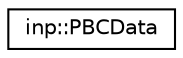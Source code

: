 digraph "Graphical Class Hierarchy"
{
  edge [fontname="Helvetica",fontsize="10",labelfontname="Helvetica",labelfontsize="10"];
  node [fontname="Helvetica",fontsize="10",shape=record];
  rankdir="LR";
  Node0 [label="inp::PBCData",height=0.2,width=0.4,color="black", fillcolor="white", style="filled",URL="$structinp_1_1PBCData.html",tooltip="User-input data for particle neighbor search. "];
}

